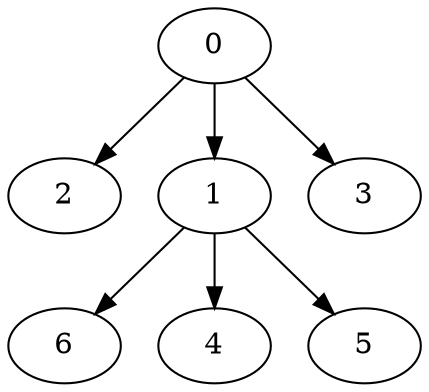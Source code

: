 digraph "OutTree-Balanced-MaxBf-3_Nodes_7_CCR_2.0_WeightType_Random" {
	0	[Weight=5,Start=0,Processor=2];
	2	[Weight=5,Start=16,Processor=1];
	1	[Weight=6,Start=11,Processor=2];
	6	[Weight=7,Start=21,Processor=2];
	4	[Weight=4,Start=17,Processor=2];
	3	[Weight=6,Start=5,Processor=2];
	5	[Weight=7,Start=21,Processor=1];
	0 -> 2	[Weight=11];
	0 -> 3	[Weight=11];
	0 -> 1	[Weight=15];
	1 -> 6	[Weight=21];
	1 -> 4	[Weight=19];
	1 -> 5	[Weight=4];
}